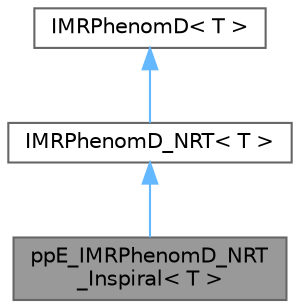 digraph "ppE_IMRPhenomD_NRT_Inspiral&lt; T &gt;"
{
 // LATEX_PDF_SIZE
  bgcolor="transparent";
  edge [fontname=Helvetica,fontsize=10,labelfontname=Helvetica,labelfontsize=10];
  node [fontname=Helvetica,fontsize=10,shape=box,height=0.2,width=0.4];
  Node1 [label="ppE_IMRPhenomD_NRT\l_Inspiral\< T \>",height=0.2,width=0.4,color="gray40", fillcolor="grey60", style="filled", fontcolor="black",tooltip=" "];
  Node2 -> Node1 [dir="back",color="steelblue1",style="solid"];
  Node2 [label="IMRPhenomD_NRT\< T \>",height=0.2,width=0.4,color="gray40", fillcolor="white", style="filled",URL="$classIMRPhenomD__NRT.html",tooltip=" "];
  Node3 -> Node2 [dir="back",color="steelblue1",style="solid"];
  Node3 [label="IMRPhenomD\< T \>",height=0.2,width=0.4,color="gray40", fillcolor="white", style="filled",URL="$classIMRPhenomD.html",tooltip=" "];
}
